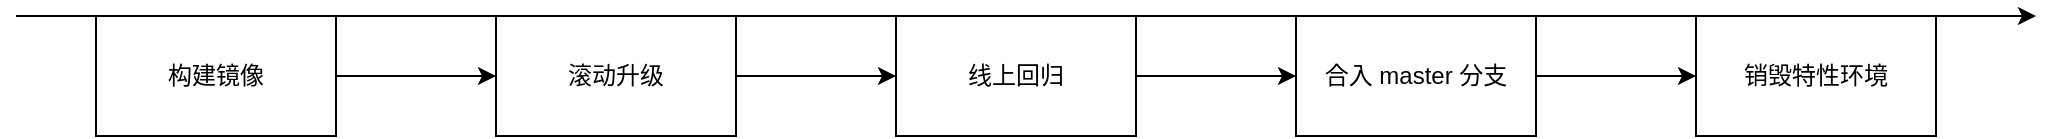 <mxfile version="20.8.13" type="github">
  <diagram name="第 1 页" id="8uHwBGPxm-JnIIAA2t4t">
    <mxGraphModel dx="1647" dy="736" grid="1" gridSize="10" guides="1" tooltips="1" connect="1" arrows="1" fold="1" page="1" pageScale="1" pageWidth="827" pageHeight="1169" math="0" shadow="0">
      <root>
        <mxCell id="0" />
        <mxCell id="1" parent="0" />
        <mxCell id="Vogl2EOYGTnIDktlsm-0-1" value="" style="endArrow=classic;html=1;rounded=0;" edge="1" parent="1">
          <mxGeometry width="50" height="50" relative="1" as="geometry">
            <mxPoint x="160" y="110" as="sourcePoint" />
            <mxPoint x="1170" y="110" as="targetPoint" />
          </mxGeometry>
        </mxCell>
        <mxCell id="Vogl2EOYGTnIDktlsm-0-15" style="edgeStyle=orthogonalEdgeStyle;rounded=0;orthogonalLoop=1;jettySize=auto;html=1;entryX=0;entryY=0.5;entryDx=0;entryDy=0;" edge="1" parent="1" source="Vogl2EOYGTnIDktlsm-0-16" target="Vogl2EOYGTnIDktlsm-0-20">
          <mxGeometry relative="1" as="geometry" />
        </mxCell>
        <mxCell id="Vogl2EOYGTnIDktlsm-0-16" value="构建镜像" style="rounded=0;whiteSpace=wrap;html=1;" vertex="1" parent="1">
          <mxGeometry x="200" y="110" width="120" height="60" as="geometry" />
        </mxCell>
        <mxCell id="Vogl2EOYGTnIDktlsm-0-19" value="" style="edgeStyle=orthogonalEdgeStyle;rounded=0;orthogonalLoop=1;jettySize=auto;html=1;" edge="1" parent="1" source="Vogl2EOYGTnIDktlsm-0-20" target="Vogl2EOYGTnIDktlsm-0-22">
          <mxGeometry relative="1" as="geometry" />
        </mxCell>
        <mxCell id="Vogl2EOYGTnIDktlsm-0-20" value="滚动升级" style="rounded=0;whiteSpace=wrap;html=1;" vertex="1" parent="1">
          <mxGeometry x="400" y="110" width="120" height="60" as="geometry" />
        </mxCell>
        <mxCell id="Vogl2EOYGTnIDktlsm-0-21" value="" style="edgeStyle=orthogonalEdgeStyle;rounded=0;orthogonalLoop=1;jettySize=auto;html=1;" edge="1" parent="1" source="Vogl2EOYGTnIDktlsm-0-22" target="Vogl2EOYGTnIDktlsm-0-23">
          <mxGeometry relative="1" as="geometry" />
        </mxCell>
        <mxCell id="Vogl2EOYGTnIDktlsm-0-22" value="线上回归" style="rounded=0;whiteSpace=wrap;html=1;" vertex="1" parent="1">
          <mxGeometry x="600" y="110" width="120" height="60" as="geometry" />
        </mxCell>
        <mxCell id="Vogl2EOYGTnIDktlsm-0-25" value="" style="edgeStyle=orthogonalEdgeStyle;rounded=0;orthogonalLoop=1;jettySize=auto;html=1;" edge="1" parent="1" source="Vogl2EOYGTnIDktlsm-0-23" target="Vogl2EOYGTnIDktlsm-0-24">
          <mxGeometry relative="1" as="geometry" />
        </mxCell>
        <mxCell id="Vogl2EOYGTnIDktlsm-0-23" value="合入 master 分支" style="rounded=0;whiteSpace=wrap;html=1;" vertex="1" parent="1">
          <mxGeometry x="800" y="110" width="120" height="60" as="geometry" />
        </mxCell>
        <mxCell id="Vogl2EOYGTnIDktlsm-0-24" value="销毁特性环境" style="rounded=0;whiteSpace=wrap;html=1;" vertex="1" parent="1">
          <mxGeometry x="1000" y="110" width="120" height="60" as="geometry" />
        </mxCell>
      </root>
    </mxGraphModel>
  </diagram>
</mxfile>
